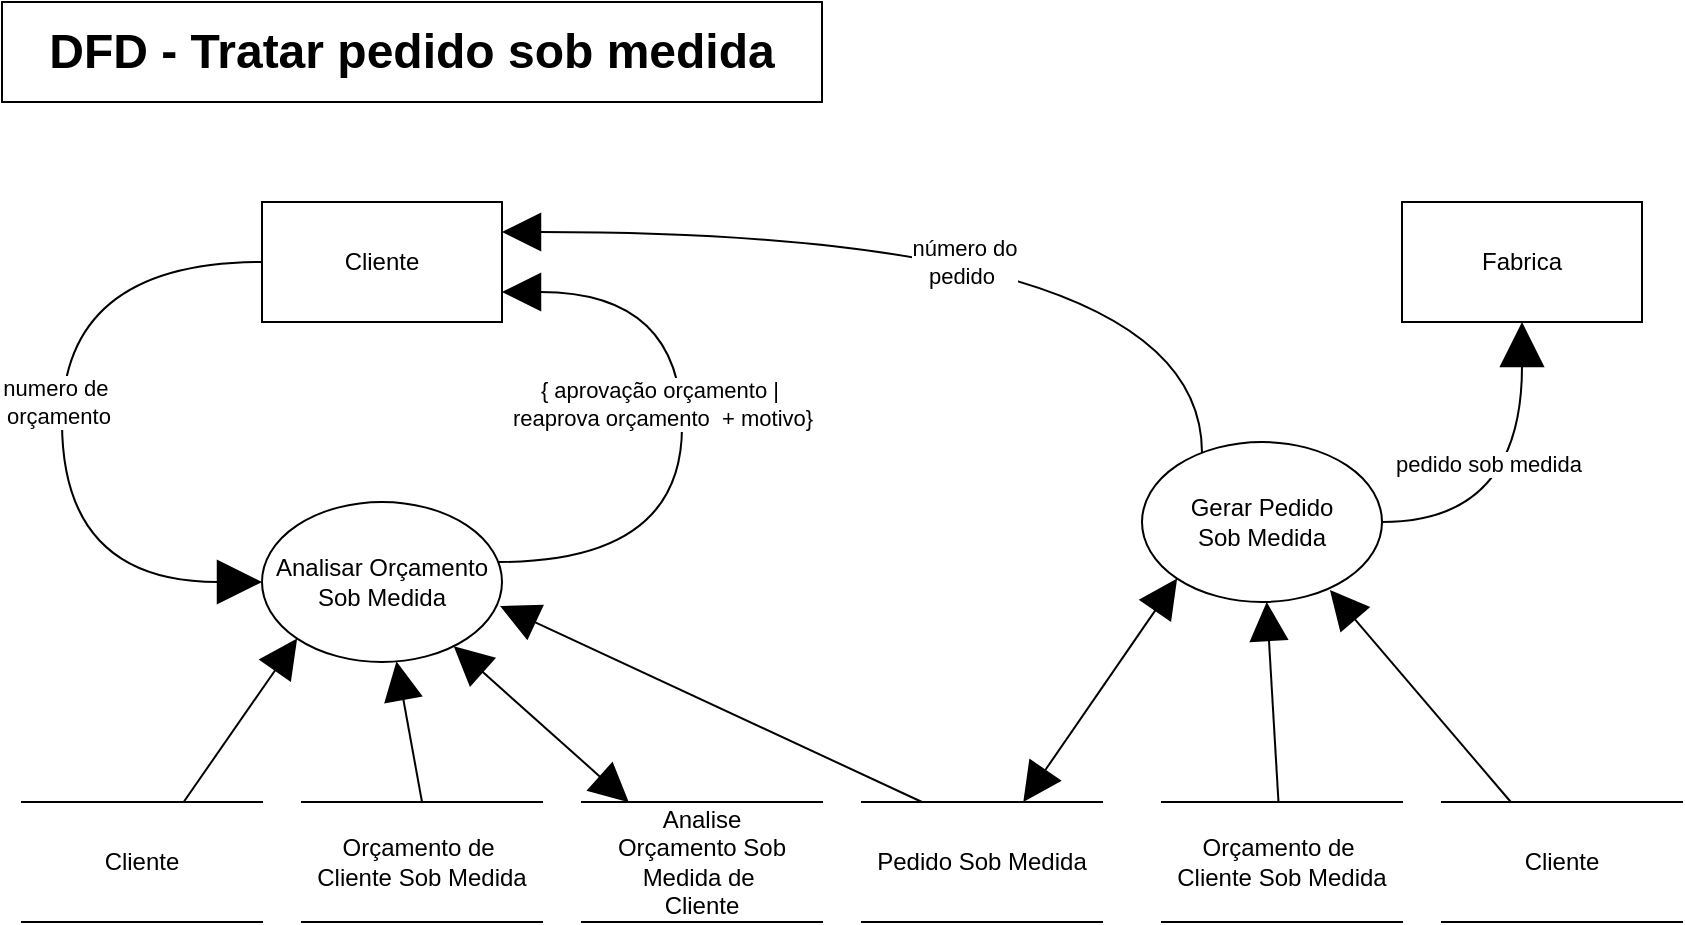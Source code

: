 <mxfile version="14.5.1" type="device"><diagram id="nD_PjMlXVMIwouPyqELH" name="Página-1"><mxGraphModel dx="1851" dy="592" grid="1" gridSize="10" guides="1" tooltips="1" connect="1" arrows="1" fold="1" page="1" pageScale="1" pageWidth="827" pageHeight="1169" math="0" shadow="0"><root><mxCell id="0"/><mxCell id="1" parent="0"/><mxCell id="OXwqxPYVWB6BO8oKTJIo-1" value="&lt;span style=&quot;font-size: 24px ; font-weight: 700&quot;&gt;DFD - Tratar&lt;/span&gt;&lt;span style=&quot;font-size: 24px&quot;&gt;&lt;b&gt;&amp;nbsp;pedido sob medida&lt;/b&gt;&lt;/span&gt;" style="rounded=0;whiteSpace=wrap;html=1;" vertex="1" parent="1"><mxGeometry x="-810" y="20" width="410" height="50" as="geometry"/></mxCell><mxCell id="OXwqxPYVWB6BO8oKTJIo-5" style="edgeStyle=orthogonalEdgeStyle;rounded=0;orthogonalLoop=1;jettySize=auto;html=1;endSize=20;endArrow=block;endFill=1;startSize=20;entryX=0;entryY=0.5;entryDx=0;entryDy=0;curved=1;exitX=0;exitY=0.5;exitDx=0;exitDy=0;" edge="1" parent="1" source="OXwqxPYVWB6BO8oKTJIo-7" target="OXwqxPYVWB6BO8oKTJIo-15"><mxGeometry relative="1" as="geometry"><mxPoint x="-670" y="150" as="sourcePoint"/><mxPoint x="-620" y="270" as="targetPoint"/><Array as="points"><mxPoint x="-780" y="150"/><mxPoint x="-780" y="310"/></Array></mxGeometry></mxCell><mxCell id="OXwqxPYVWB6BO8oKTJIo-6" value="numero de&amp;nbsp;&lt;br&gt;orçamento" style="edgeLabel;html=1;align=center;verticalAlign=middle;resizable=0;points=[];" vertex="1" connectable="0" parent="OXwqxPYVWB6BO8oKTJIo-5"><mxGeometry x="-0.267" y="-2" relative="1" as="geometry"><mxPoint y="38" as="offset"/></mxGeometry></mxCell><mxCell id="OXwqxPYVWB6BO8oKTJIo-7" value="Cliente" style="rounded=0;whiteSpace=wrap;html=1;" vertex="1" parent="1"><mxGeometry x="-680" y="120" width="120" height="60" as="geometry"/></mxCell><mxCell id="OXwqxPYVWB6BO8oKTJIo-8" style="rounded=0;orthogonalLoop=1;jettySize=auto;html=1;entryX=0;entryY=1;entryDx=0;entryDy=0;endSize=17;startArrow=none;startFill=0;startSize=17;endArrow=block;endFill=1;" edge="1" parent="1" source="OXwqxPYVWB6BO8oKTJIo-9" target="OXwqxPYVWB6BO8oKTJIo-15"><mxGeometry relative="1" as="geometry"><mxPoint x="-662.426" y="338.284" as="targetPoint"/></mxGeometry></mxCell><mxCell id="OXwqxPYVWB6BO8oKTJIo-9" value="Cliente" style="shape=partialRectangle;whiteSpace=wrap;html=1;left=0;right=0;fillColor=none;" vertex="1" parent="1"><mxGeometry x="-800" y="420" width="120" height="60" as="geometry"/></mxCell><mxCell id="OXwqxPYVWB6BO8oKTJIo-10" value="Orçamento de&amp;nbsp;&lt;br&gt;Cliente Sob Medida" style="shape=partialRectangle;whiteSpace=wrap;html=1;left=0;right=0;fillColor=none;" vertex="1" parent="1"><mxGeometry x="-660" y="420" width="120" height="60" as="geometry"/></mxCell><mxCell id="OXwqxPYVWB6BO8oKTJIo-11" style="edgeStyle=none;rounded=0;orthogonalLoop=1;jettySize=auto;html=1;entryX=0.5;entryY=0;entryDx=0;entryDy=0;startArrow=block;startFill=1;startSize=17;endArrow=none;endFill=0;endSize=17;" edge="1" parent="1" source="OXwqxPYVWB6BO8oKTJIo-15" target="OXwqxPYVWB6BO8oKTJIo-10"><mxGeometry relative="1" as="geometry"/></mxCell><mxCell id="OXwqxPYVWB6BO8oKTJIo-12" style="edgeStyle=orthogonalEdgeStyle;rounded=0;orthogonalLoop=1;jettySize=auto;html=1;entryX=1;entryY=0.75;entryDx=0;entryDy=0;startArrow=none;startFill=0;startSize=17;endArrow=block;endFill=1;endSize=17;curved=1;" edge="1" parent="1" source="OXwqxPYVWB6BO8oKTJIo-15" target="OXwqxPYVWB6BO8oKTJIo-7"><mxGeometry relative="1" as="geometry"><Array as="points"><mxPoint x="-470" y="300"/><mxPoint x="-470" y="165"/></Array></mxGeometry></mxCell><mxCell id="OXwqxPYVWB6BO8oKTJIo-13" value="{ aprovação orçamento |&amp;nbsp;&lt;br&gt;&amp;nbsp;reaprova orçamento&amp;nbsp; + motivo}&amp;nbsp;" style="edgeLabel;html=1;align=center;verticalAlign=middle;resizable=0;points=[];" vertex="1" connectable="0" parent="OXwqxPYVWB6BO8oKTJIo-12"><mxGeometry x="-0.397" y="27" relative="1" as="geometry"><mxPoint x="17" y="-75.91" as="offset"/></mxGeometry></mxCell><mxCell id="OXwqxPYVWB6BO8oKTJIo-14" style="rounded=0;orthogonalLoop=1;jettySize=auto;html=1;entryX=0.195;entryY=0.003;entryDx=0;entryDy=0;startArrow=block;startFill=1;startSize=17;endArrow=block;endFill=1;endSize=17;entryPerimeter=0;" edge="1" parent="1" source="OXwqxPYVWB6BO8oKTJIo-15" target="OXwqxPYVWB6BO8oKTJIo-16"><mxGeometry relative="1" as="geometry"/></mxCell><mxCell id="OXwqxPYVWB6BO8oKTJIo-15" value="Analisar Orçamento&lt;br&gt;Sob Medida" style="ellipse;whiteSpace=wrap;html=1;" vertex="1" parent="1"><mxGeometry x="-680" y="270" width="120" height="80" as="geometry"/></mxCell><mxCell id="OXwqxPYVWB6BO8oKTJIo-16" value="Analise &lt;br&gt;Orçamento Sob Medida de&amp;nbsp;&lt;br&gt;Cliente" style="shape=partialRectangle;whiteSpace=wrap;html=1;left=0;right=0;fillColor=none;" vertex="1" parent="1"><mxGeometry x="-520" y="420" width="120" height="60" as="geometry"/></mxCell><mxCell id="OXwqxPYVWB6BO8oKTJIo-17" style="edgeStyle=orthogonalEdgeStyle;rounded=0;orthogonalLoop=1;jettySize=auto;html=1;entryX=1;entryY=0.25;entryDx=0;entryDy=0;startArrow=none;startFill=0;startSize=17;endArrow=block;endFill=1;endSize=17;curved=1;" edge="1" parent="1" source="OXwqxPYVWB6BO8oKTJIo-19" target="OXwqxPYVWB6BO8oKTJIo-7"><mxGeometry relative="1" as="geometry"><Array as="points"><mxPoint x="-210" y="135"/></Array></mxGeometry></mxCell><mxCell id="OXwqxPYVWB6BO8oKTJIo-18" value="número do&lt;br&gt;pedido&amp;nbsp;" style="edgeLabel;html=1;align=center;verticalAlign=middle;resizable=0;points=[];" vertex="1" connectable="0" parent="OXwqxPYVWB6BO8oKTJIo-17"><mxGeometry x="-0.167" y="41" relative="1" as="geometry"><mxPoint x="-38.36" y="-26" as="offset"/></mxGeometry></mxCell><mxCell id="OXwqxPYVWB6BO8oKTJIo-28" style="edgeStyle=orthogonalEdgeStyle;rounded=0;orthogonalLoop=1;jettySize=auto;html=1;entryX=0.5;entryY=1;entryDx=0;entryDy=0;curved=1;endArrow=block;endFill=1;endSize=20;" edge="1" parent="1" source="OXwqxPYVWB6BO8oKTJIo-19" target="OXwqxPYVWB6BO8oKTJIo-27"><mxGeometry relative="1" as="geometry"/></mxCell><mxCell id="OXwqxPYVWB6BO8oKTJIo-29" value="pedido sob medida" style="edgeLabel;html=1;align=center;verticalAlign=middle;resizable=0;points=[];" vertex="1" connectable="0" parent="OXwqxPYVWB6BO8oKTJIo-28"><mxGeometry x="0.078" y="17" relative="1" as="geometry"><mxPoint y="-8" as="offset"/></mxGeometry></mxCell><mxCell id="OXwqxPYVWB6BO8oKTJIo-19" value="Gerar Pedido&lt;br&gt;Sob Medida" style="ellipse;whiteSpace=wrap;html=1;" vertex="1" parent="1"><mxGeometry x="-240" y="240" width="120" height="80" as="geometry"/></mxCell><mxCell id="OXwqxPYVWB6BO8oKTJIo-20" style="edgeStyle=none;rounded=0;orthogonalLoop=1;jettySize=auto;html=1;startArrow=none;startFill=0;startSize=17;endArrow=block;endFill=1;endSize=17;" edge="1" parent="1" source="OXwqxPYVWB6BO8oKTJIo-21" target="OXwqxPYVWB6BO8oKTJIo-19"><mxGeometry relative="1" as="geometry"/></mxCell><mxCell id="OXwqxPYVWB6BO8oKTJIo-21" value="Orçamento de&amp;nbsp;&lt;br&gt;Cliente Sob Medida" style="shape=partialRectangle;whiteSpace=wrap;html=1;left=0;right=0;fillColor=none;" vertex="1" parent="1"><mxGeometry x="-230" y="420" width="120" height="60" as="geometry"/></mxCell><mxCell id="OXwqxPYVWB6BO8oKTJIo-22" style="edgeStyle=none;rounded=0;orthogonalLoop=1;jettySize=auto;html=1;entryX=0.783;entryY=0.925;entryDx=0;entryDy=0;entryPerimeter=0;startArrow=none;startFill=0;startSize=17;endArrow=block;endFill=1;endSize=17;" edge="1" parent="1" source="OXwqxPYVWB6BO8oKTJIo-23" target="OXwqxPYVWB6BO8oKTJIo-19"><mxGeometry relative="1" as="geometry"/></mxCell><mxCell id="OXwqxPYVWB6BO8oKTJIo-23" value="Cliente" style="shape=partialRectangle;whiteSpace=wrap;html=1;left=0;right=0;fillColor=none;" vertex="1" parent="1"><mxGeometry x="-90" y="420" width="120" height="60" as="geometry"/></mxCell><mxCell id="OXwqxPYVWB6BO8oKTJIo-24" style="rounded=0;orthogonalLoop=1;jettySize=auto;html=1;entryX=0;entryY=1;entryDx=0;entryDy=0;startArrow=block;startFill=1;startSize=17;endArrow=block;endFill=1;endSize=17;" edge="1" parent="1" source="OXwqxPYVWB6BO8oKTJIo-26" target="OXwqxPYVWB6BO8oKTJIo-19"><mxGeometry relative="1" as="geometry"/></mxCell><mxCell id="OXwqxPYVWB6BO8oKTJIo-25" style="edgeStyle=none;rounded=0;orthogonalLoop=1;jettySize=auto;html=1;entryX=0.992;entryY=0.65;entryDx=0;entryDy=0;startArrow=none;startFill=0;startSize=17;endArrow=block;endFill=1;endSize=17;entryPerimeter=0;exitX=0.25;exitY=0;exitDx=0;exitDy=0;" edge="1" parent="1" source="OXwqxPYVWB6BO8oKTJIo-26" target="OXwqxPYVWB6BO8oKTJIo-15"><mxGeometry relative="1" as="geometry"/></mxCell><mxCell id="OXwqxPYVWB6BO8oKTJIo-26" value="Pedido Sob Medida" style="shape=partialRectangle;whiteSpace=wrap;html=1;left=0;right=0;fillColor=none;" vertex="1" parent="1"><mxGeometry x="-380" y="420" width="120" height="60" as="geometry"/></mxCell><mxCell id="OXwqxPYVWB6BO8oKTJIo-27" value="Fabrica" style="rounded=0;whiteSpace=wrap;html=1;" vertex="1" parent="1"><mxGeometry x="-110" y="120" width="120" height="60" as="geometry"/></mxCell></root></mxGraphModel></diagram></mxfile>